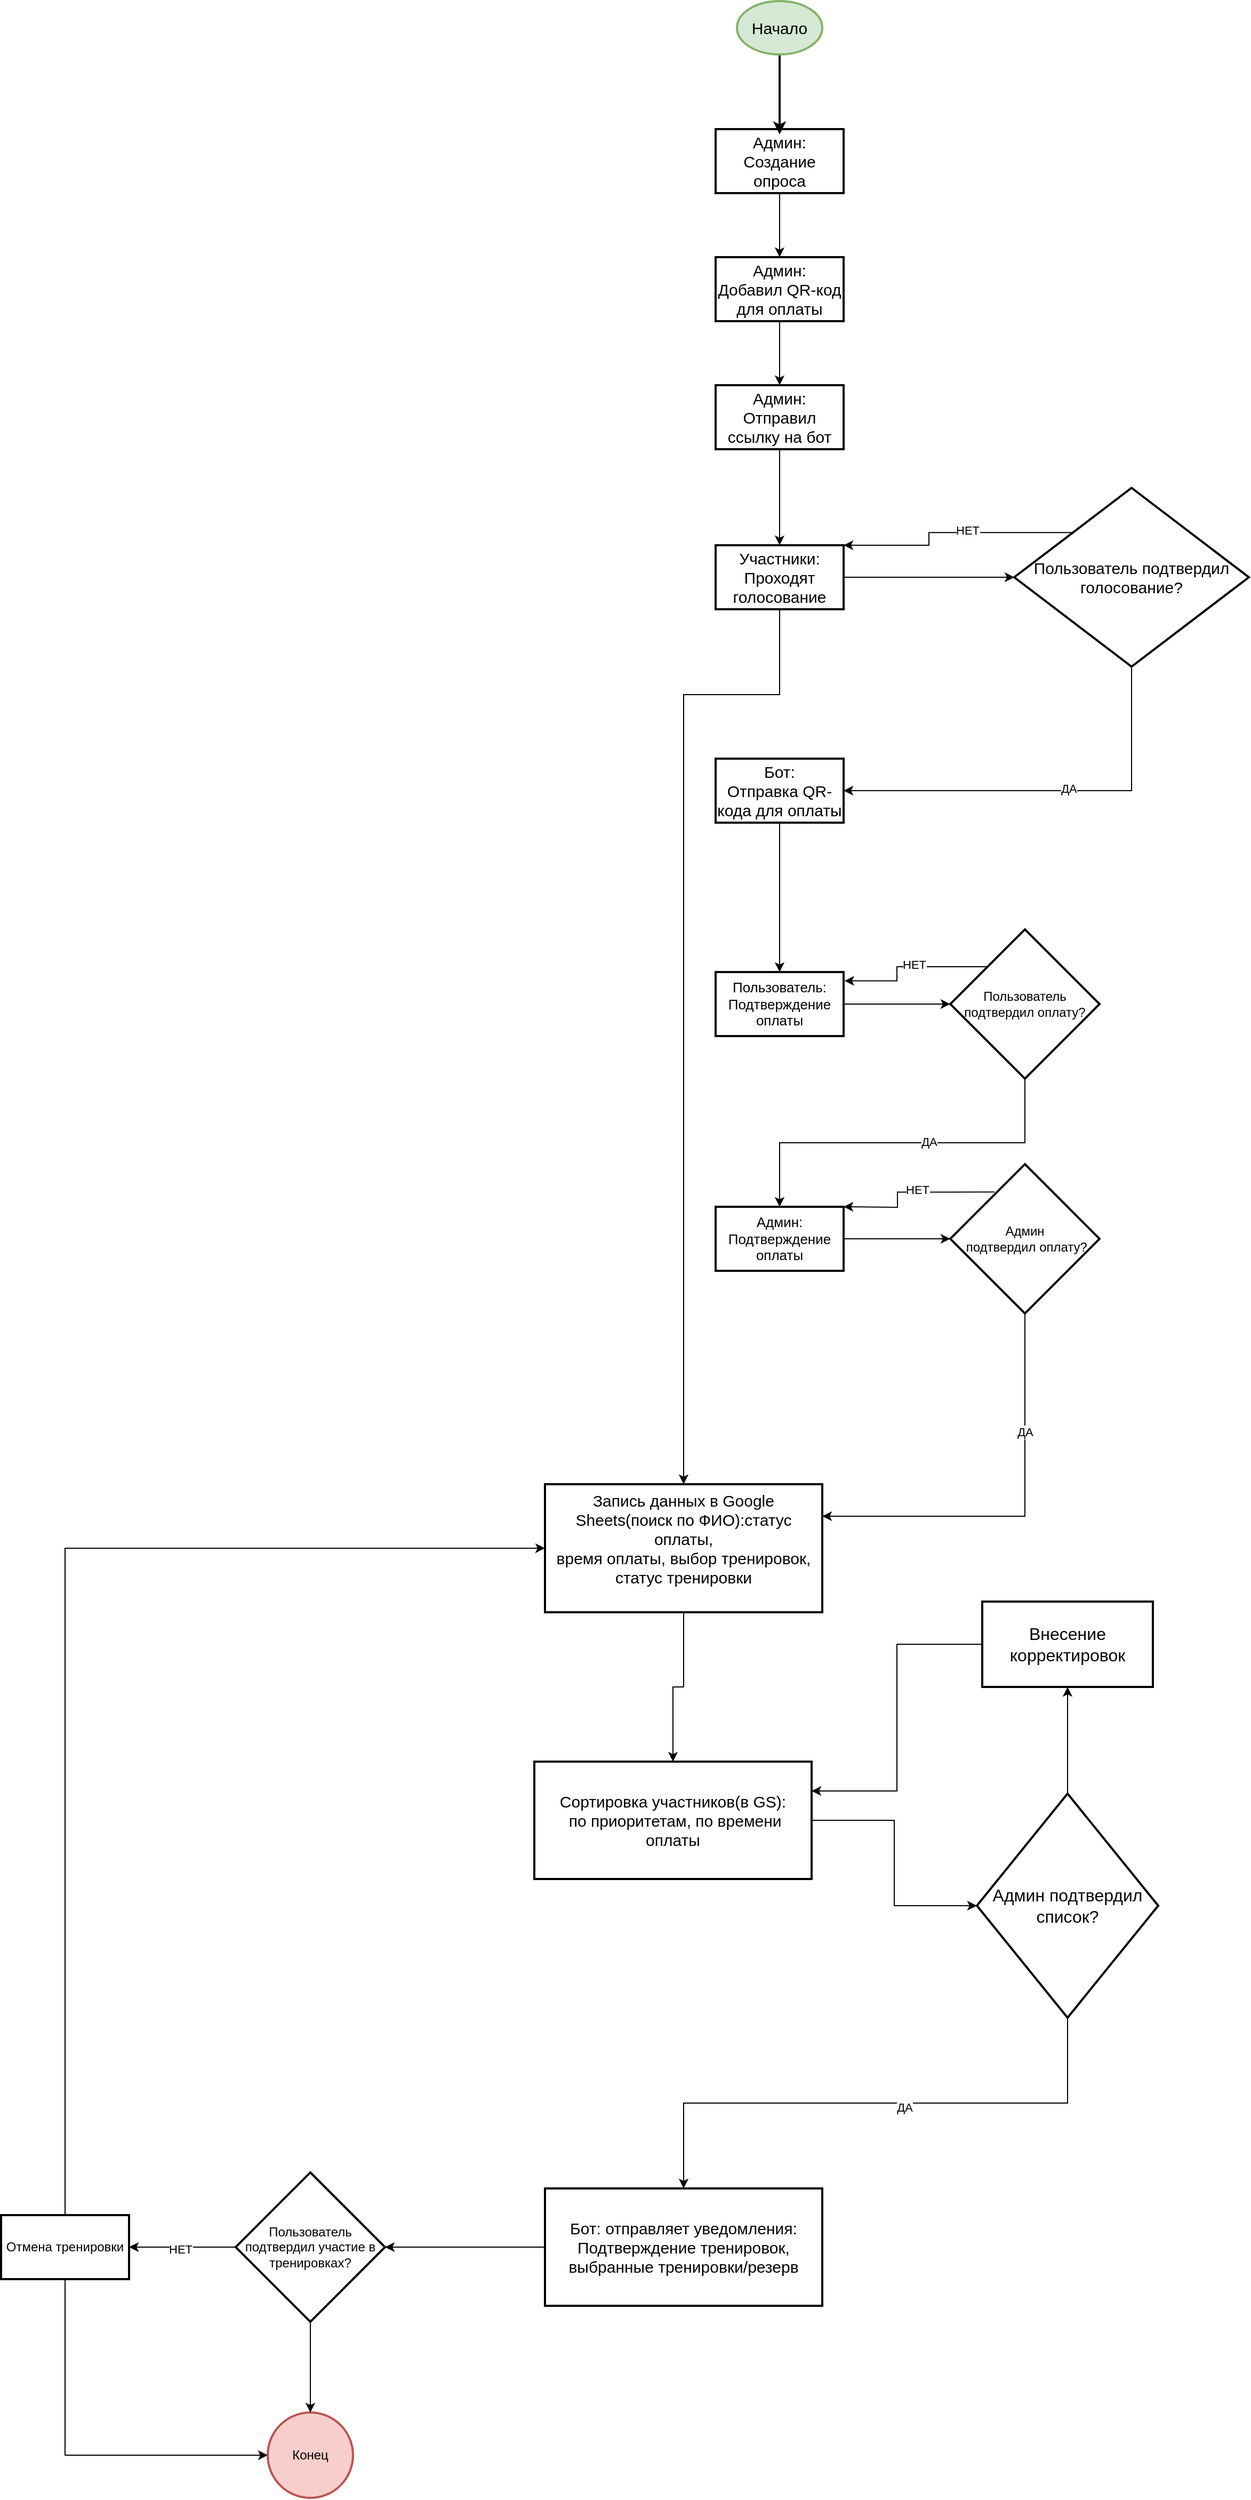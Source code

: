 <mxfile version="26.1.0">
  <diagram name="Страница — 1" id="Jb-5Hu8HWLz_g-Zm4u8E">
    <mxGraphModel dx="2863" dy="1620" grid="1" gridSize="10" guides="1" tooltips="1" connect="1" arrows="1" fold="1" page="1" pageScale="1" pageWidth="4000" pageHeight="4000" math="0" shadow="0">
      <root>
        <mxCell id="0" />
        <mxCell id="1" parent="0" />
        <mxCell id="DNcha9Pwi-bw8J21Od16-2" value="" style="edgeStyle=orthogonalEdgeStyle;rounded=0;orthogonalLoop=1;jettySize=auto;html=1;strokeWidth=2;" edge="1" parent="1" source="6FAnHJaDgQSI7gQvsbUK-12">
          <mxGeometry relative="1" as="geometry">
            <mxPoint x="1040" y="135" as="targetPoint" />
          </mxGeometry>
        </mxCell>
        <mxCell id="6FAnHJaDgQSI7gQvsbUK-12" value="&lt;font style=&quot;font-size: 15px;&quot;&gt;Начало&lt;/font&gt;" style="ellipse;whiteSpace=wrap;html=1;fillColor=#d5e8d4;strokeColor=#82b366;strokeWidth=2;" parent="1" vertex="1">
          <mxGeometry x="1000" y="10" width="80" height="50" as="geometry" />
        </mxCell>
        <mxCell id="DNcha9Pwi-bw8J21Od16-92" value="" style="edgeStyle=orthogonalEdgeStyle;rounded=0;orthogonalLoop=1;jettySize=auto;html=1;" edge="1" parent="1" source="DNcha9Pwi-bw8J21Od16-1" target="DNcha9Pwi-bw8J21Od16-91">
          <mxGeometry relative="1" as="geometry" />
        </mxCell>
        <mxCell id="DNcha9Pwi-bw8J21Od16-1" value="&lt;font style=&quot;font-size: 15px;&quot;&gt;Админ:&lt;/font&gt;&lt;div&gt;&lt;font style=&quot;font-size: 15px;&quot;&gt;Создание опроса&lt;/font&gt;&lt;/div&gt;" style="whiteSpace=wrap;html=1;fillColor=none;strokeColor=#000000;strokeWidth=2;" vertex="1" parent="1">
          <mxGeometry x="980" y="130" width="120" height="60" as="geometry" />
        </mxCell>
        <mxCell id="DNcha9Pwi-bw8J21Od16-89" value="" style="edgeStyle=orthogonalEdgeStyle;rounded=0;orthogonalLoop=1;jettySize=auto;html=1;" edge="1" parent="1" source="DNcha9Pwi-bw8J21Od16-3" target="DNcha9Pwi-bw8J21Od16-88">
          <mxGeometry relative="1" as="geometry" />
        </mxCell>
        <mxCell id="DNcha9Pwi-bw8J21Od16-125" style="edgeStyle=orthogonalEdgeStyle;rounded=0;orthogonalLoop=1;jettySize=auto;html=1;entryX=0.5;entryY=0;entryDx=0;entryDy=0;" edge="1" parent="1" source="DNcha9Pwi-bw8J21Od16-3" target="DNcha9Pwi-bw8J21Od16-13">
          <mxGeometry relative="1" as="geometry">
            <Array as="points">
              <mxPoint x="1040" y="660" />
              <mxPoint x="950" y="660" />
            </Array>
          </mxGeometry>
        </mxCell>
        <mxCell id="DNcha9Pwi-bw8J21Od16-3" value="&lt;font style=&quot;font-size: 15px;&quot;&gt;Участники:&lt;/font&gt;&lt;div&gt;&lt;font style=&quot;font-size: 15px;&quot;&gt;Проходят голосование&lt;/font&gt;&lt;/div&gt;" style="whiteSpace=wrap;html=1;fillColor=none;strokeColor=#000000;strokeWidth=2;" vertex="1" parent="1">
          <mxGeometry x="980" y="520" width="120" height="60" as="geometry" />
        </mxCell>
        <mxCell id="DNcha9Pwi-bw8J21Od16-52" style="edgeStyle=orthogonalEdgeStyle;rounded=0;orthogonalLoop=1;jettySize=auto;html=1;exitX=0.5;exitY=1;exitDx=0;exitDy=0;entryX=0.5;entryY=0;entryDx=0;entryDy=0;" edge="1" parent="1" source="DNcha9Pwi-bw8J21Od16-5" target="DNcha9Pwi-bw8J21Od16-44">
          <mxGeometry relative="1" as="geometry" />
        </mxCell>
        <mxCell id="DNcha9Pwi-bw8J21Od16-5" value="&lt;font style=&quot;font-size: 15px;&quot;&gt;Бот:&lt;/font&gt;&lt;div&gt;&lt;font style=&quot;font-size: 15px;&quot;&gt;Отправка QR-кода для оплаты&lt;/font&gt;&lt;/div&gt;" style="whiteSpace=wrap;html=1;fillColor=none;strokeColor=#000000;strokeWidth=2;" vertex="1" parent="1">
          <mxGeometry x="980" y="720" width="120" height="60" as="geometry" />
        </mxCell>
        <mxCell id="DNcha9Pwi-bw8J21Od16-113" value="" style="edgeStyle=orthogonalEdgeStyle;rounded=0;orthogonalLoop=1;jettySize=auto;html=1;entryX=0;entryY=0.5;entryDx=0;entryDy=0;" edge="1" parent="1" source="DNcha9Pwi-bw8J21Od16-7" target="DNcha9Pwi-bw8J21Od16-114">
          <mxGeometry relative="1" as="geometry">
            <mxPoint x="1180" y="1170" as="targetPoint" />
            <Array as="points" />
          </mxGeometry>
        </mxCell>
        <mxCell id="DNcha9Pwi-bw8J21Od16-7" value="&lt;font style=&quot;font-size: 13px;&quot;&gt;Админ:&lt;/font&gt;&lt;div&gt;&lt;font style=&quot;font-size: 13px;&quot;&gt;Подтверждение оплаты&lt;/font&gt;&lt;/div&gt;" style="whiteSpace=wrap;html=1;fillColor=none;strokeColor=#000000;strokeWidth=2;" vertex="1" parent="1">
          <mxGeometry x="980" y="1140" width="120" height="60" as="geometry" />
        </mxCell>
        <mxCell id="DNcha9Pwi-bw8J21Od16-28" value="" style="edgeStyle=orthogonalEdgeStyle;rounded=0;orthogonalLoop=1;jettySize=auto;html=1;" edge="1" parent="1" source="DNcha9Pwi-bw8J21Od16-13" target="DNcha9Pwi-bw8J21Od16-27">
          <mxGeometry relative="1" as="geometry" />
        </mxCell>
        <mxCell id="DNcha9Pwi-bw8J21Od16-13" value="&lt;span style=&quot;font-size: 15px;&quot;&gt;Запись данных в Google Sheets(поиск по ФИО):статус оплаты,&lt;/span&gt;&lt;div&gt;&lt;span style=&quot;font-size: 15px;&quot;&gt;время оплаты, выбор тренировок, статус тренировки&lt;/span&gt;&lt;/div&gt;&lt;div&gt;&lt;span style=&quot;font-size: 15px;&quot;&gt;&amp;nbsp;&lt;/span&gt;&lt;/div&gt;" style="whiteSpace=wrap;html=1;fillColor=none;strokeColor=#000000;strokeWidth=2;" vertex="1" parent="1">
          <mxGeometry x="820" y="1400" width="260" height="120" as="geometry" />
        </mxCell>
        <mxCell id="DNcha9Pwi-bw8J21Od16-82" value="" style="edgeStyle=orthogonalEdgeStyle;rounded=0;orthogonalLoop=1;jettySize=auto;html=1;" edge="1" parent="1" source="DNcha9Pwi-bw8J21Od16-27" target="DNcha9Pwi-bw8J21Od16-81">
          <mxGeometry relative="1" as="geometry" />
        </mxCell>
        <mxCell id="DNcha9Pwi-bw8J21Od16-27" value="&lt;font style=&quot;font-size: 15px;&quot;&gt;Сортировка участников(в GS):&lt;/font&gt;&lt;div&gt;&lt;font style=&quot;font-size: 15px;&quot;&gt;&amp;nbsp;по приоритетам, по времени оплаты&lt;/font&gt;&lt;/div&gt;" style="whiteSpace=wrap;html=1;fillColor=none;strokeColor=#000000;strokeWidth=2;" vertex="1" parent="1">
          <mxGeometry x="810" y="1660" width="260" height="110" as="geometry" />
        </mxCell>
        <mxCell id="DNcha9Pwi-bw8J21Od16-54" style="edgeStyle=orthogonalEdgeStyle;rounded=0;orthogonalLoop=1;jettySize=auto;html=1;exitX=0.5;exitY=1;exitDx=0;exitDy=0;entryX=0.5;entryY=0;entryDx=0;entryDy=0;" edge="1" parent="1" source="DNcha9Pwi-bw8J21Od16-106" target="DNcha9Pwi-bw8J21Od16-7">
          <mxGeometry relative="1" as="geometry" />
        </mxCell>
        <mxCell id="DNcha9Pwi-bw8J21Od16-55" value="ДА" style="edgeLabel;html=1;align=center;verticalAlign=middle;resizable=0;points=[];" vertex="1" connectable="0" parent="DNcha9Pwi-bw8J21Od16-54">
          <mxGeometry x="-0.143" y="-1" relative="1" as="geometry">
            <mxPoint as="offset" />
          </mxGeometry>
        </mxCell>
        <mxCell id="DNcha9Pwi-bw8J21Od16-107" value="" style="edgeStyle=orthogonalEdgeStyle;rounded=0;orthogonalLoop=1;jettySize=auto;html=1;" edge="1" parent="1" source="DNcha9Pwi-bw8J21Od16-44" target="DNcha9Pwi-bw8J21Od16-106">
          <mxGeometry relative="1" as="geometry" />
        </mxCell>
        <mxCell id="DNcha9Pwi-bw8J21Od16-44" value="&lt;div&gt;&lt;font style=&quot;font-size: 13px;&quot;&gt;Пользователь:&lt;/font&gt;&lt;/div&gt;&lt;div&gt;&lt;font style=&quot;font-size: 13px;&quot;&gt;Подтверждение оплаты&lt;/font&gt;&lt;/div&gt;" style="whiteSpace=wrap;html=1;fillColor=none;strokeColor=#000000;strokeWidth=2;" vertex="1" parent="1">
          <mxGeometry x="980" y="920" width="120" height="60" as="geometry" />
        </mxCell>
        <mxCell id="DNcha9Pwi-bw8J21Od16-129" style="edgeStyle=orthogonalEdgeStyle;rounded=0;orthogonalLoop=1;jettySize=auto;html=1;exitX=0;exitY=0.5;exitDx=0;exitDy=0;entryX=1;entryY=0.5;entryDx=0;entryDy=0;" edge="1" parent="1" source="DNcha9Pwi-bw8J21Od16-65" target="DNcha9Pwi-bw8J21Od16-122">
          <mxGeometry relative="1" as="geometry" />
        </mxCell>
        <mxCell id="DNcha9Pwi-bw8J21Od16-65" value="&lt;span style=&quot;font-size: 15px;&quot;&gt;Бот: отправляет уведомления:&lt;/span&gt;&lt;div&gt;&lt;span style=&quot;font-size: 15px;&quot;&gt;Подтверждение тренировок, выбранные тренировки/резерв&lt;/span&gt;&lt;/div&gt;" style="whiteSpace=wrap;html=1;fillColor=none;strokeColor=#000000;strokeWidth=2;" vertex="1" parent="1">
          <mxGeometry x="820" y="2060" width="260" height="110" as="geometry" />
        </mxCell>
        <mxCell id="DNcha9Pwi-bw8J21Od16-73" value="Конец" style="ellipse;whiteSpace=wrap;html=1;fillColor=#f8cecc;strokeColor=#b85450;strokeWidth=2;" vertex="1" parent="1">
          <mxGeometry x="560" y="2270" width="80" height="80" as="geometry" />
        </mxCell>
        <mxCell id="DNcha9Pwi-bw8J21Od16-83" style="edgeStyle=orthogonalEdgeStyle;rounded=0;orthogonalLoop=1;jettySize=auto;html=1;exitX=0.5;exitY=1;exitDx=0;exitDy=0;entryX=0.5;entryY=0;entryDx=0;entryDy=0;" edge="1" parent="1" source="DNcha9Pwi-bw8J21Od16-81" target="DNcha9Pwi-bw8J21Od16-65">
          <mxGeometry relative="1" as="geometry" />
        </mxCell>
        <mxCell id="DNcha9Pwi-bw8J21Od16-84" value="ДА" style="edgeLabel;html=1;align=center;verticalAlign=middle;resizable=0;points=[];" vertex="1" connectable="0" parent="DNcha9Pwi-bw8J21Od16-83">
          <mxGeometry x="-0.104" y="4" relative="1" as="geometry">
            <mxPoint as="offset" />
          </mxGeometry>
        </mxCell>
        <mxCell id="DNcha9Pwi-bw8J21Od16-86" value="" style="edgeStyle=orthogonalEdgeStyle;rounded=0;orthogonalLoop=1;jettySize=auto;html=1;" edge="1" parent="1" source="DNcha9Pwi-bw8J21Od16-81" target="DNcha9Pwi-bw8J21Od16-85">
          <mxGeometry relative="1" as="geometry" />
        </mxCell>
        <mxCell id="DNcha9Pwi-bw8J21Od16-81" value="&lt;font style=&quot;font-size: 16px;&quot;&gt;Админ подтвердил список?&lt;/font&gt;" style="rhombus;whiteSpace=wrap;html=1;fillColor=none;strokeColor=#000000;strokeWidth=2;" vertex="1" parent="1">
          <mxGeometry x="1225" y="1690" width="170" height="210" as="geometry" />
        </mxCell>
        <mxCell id="DNcha9Pwi-bw8J21Od16-87" style="edgeStyle=orthogonalEdgeStyle;rounded=0;orthogonalLoop=1;jettySize=auto;html=1;entryX=1;entryY=0.25;entryDx=0;entryDy=0;" edge="1" parent="1" source="DNcha9Pwi-bw8J21Od16-85" target="DNcha9Pwi-bw8J21Od16-27">
          <mxGeometry relative="1" as="geometry" />
        </mxCell>
        <mxCell id="DNcha9Pwi-bw8J21Od16-85" value="&lt;font style=&quot;font-size: 16px;&quot;&gt;Внесение корректировок&lt;/font&gt;" style="whiteSpace=wrap;html=1;fillColor=none;strokeColor=#000000;strokeWidth=2;" vertex="1" parent="1">
          <mxGeometry x="1230" y="1510" width="160" height="80" as="geometry" />
        </mxCell>
        <mxCell id="DNcha9Pwi-bw8J21Od16-102" style="edgeStyle=orthogonalEdgeStyle;rounded=0;orthogonalLoop=1;jettySize=auto;html=1;exitX=0.5;exitY=1;exitDx=0;exitDy=0;entryX=1;entryY=0.5;entryDx=0;entryDy=0;" edge="1" parent="1" source="DNcha9Pwi-bw8J21Od16-88" target="DNcha9Pwi-bw8J21Od16-5">
          <mxGeometry relative="1" as="geometry" />
        </mxCell>
        <mxCell id="DNcha9Pwi-bw8J21Od16-103" value="ДА" style="edgeLabel;html=1;align=center;verticalAlign=middle;resizable=0;points=[];" vertex="1" connectable="0" parent="DNcha9Pwi-bw8J21Od16-102">
          <mxGeometry x="-0.09" y="-2" relative="1" as="geometry">
            <mxPoint as="offset" />
          </mxGeometry>
        </mxCell>
        <mxCell id="DNcha9Pwi-bw8J21Od16-88" value="&lt;font style=&quot;font-size: 15px;&quot;&gt;Пользователь подтвердил голосование?&lt;/font&gt;" style="rhombus;whiteSpace=wrap;html=1;fillColor=none;strokeColor=#000000;strokeWidth=2;" vertex="1" parent="1">
          <mxGeometry x="1260" y="466.25" width="220" height="167.5" as="geometry" />
        </mxCell>
        <mxCell id="DNcha9Pwi-bw8J21Od16-95" value="" style="edgeStyle=orthogonalEdgeStyle;rounded=0;orthogonalLoop=1;jettySize=auto;html=1;" edge="1" parent="1" source="DNcha9Pwi-bw8J21Od16-91" target="DNcha9Pwi-bw8J21Od16-94">
          <mxGeometry relative="1" as="geometry" />
        </mxCell>
        <mxCell id="DNcha9Pwi-bw8J21Od16-91" value="&lt;font style=&quot;font-size: 15px;&quot;&gt;Админ:&lt;/font&gt;&lt;div&gt;&lt;font style=&quot;font-size: 15px;&quot;&gt;Добавил QR-код для оплаты&lt;/font&gt;&lt;/div&gt;" style="whiteSpace=wrap;html=1;fillColor=none;strokeColor=#000000;strokeWidth=2;" vertex="1" parent="1">
          <mxGeometry x="980" y="250" width="120" height="60" as="geometry" />
        </mxCell>
        <mxCell id="DNcha9Pwi-bw8J21Od16-101" style="edgeStyle=orthogonalEdgeStyle;rounded=0;orthogonalLoop=1;jettySize=auto;html=1;exitX=0.5;exitY=1;exitDx=0;exitDy=0;entryX=0.5;entryY=0;entryDx=0;entryDy=0;" edge="1" parent="1" source="DNcha9Pwi-bw8J21Od16-94" target="DNcha9Pwi-bw8J21Od16-3">
          <mxGeometry relative="1" as="geometry" />
        </mxCell>
        <mxCell id="DNcha9Pwi-bw8J21Od16-94" value="&lt;font style=&quot;font-size: 15px;&quot;&gt;Админ:&lt;/font&gt;&lt;div&gt;&lt;font style=&quot;font-size: 15px;&quot;&gt;Отправил ссылку на бот&lt;/font&gt;&lt;/div&gt;" style="whiteSpace=wrap;html=1;fillColor=none;strokeColor=#000000;strokeWidth=2;" vertex="1" parent="1">
          <mxGeometry x="980" y="370" width="120" height="60" as="geometry" />
        </mxCell>
        <mxCell id="DNcha9Pwi-bw8J21Od16-104" style="edgeStyle=orthogonalEdgeStyle;rounded=0;orthogonalLoop=1;jettySize=auto;html=1;exitX=0;exitY=0;exitDx=0;exitDy=0;entryX=1;entryY=0;entryDx=0;entryDy=0;" edge="1" parent="1" source="DNcha9Pwi-bw8J21Od16-88" target="DNcha9Pwi-bw8J21Od16-3">
          <mxGeometry relative="1" as="geometry">
            <mxPoint x="1090" y="527" as="targetPoint" />
            <Array as="points">
              <mxPoint x="1180" y="508" />
              <mxPoint x="1180" y="520" />
            </Array>
          </mxGeometry>
        </mxCell>
        <mxCell id="DNcha9Pwi-bw8J21Od16-105" value="НЕТ" style="edgeLabel;html=1;align=center;verticalAlign=middle;resizable=0;points=[];" vertex="1" connectable="0" parent="DNcha9Pwi-bw8J21Od16-104">
          <mxGeometry x="-0.125" y="-2" relative="1" as="geometry">
            <mxPoint as="offset" />
          </mxGeometry>
        </mxCell>
        <mxCell id="DNcha9Pwi-bw8J21Od16-106" value="Пользователь подтвердил оплату?" style="rhombus;whiteSpace=wrap;html=1;fillColor=none;strokeColor=#000000;strokeWidth=2;" vertex="1" parent="1">
          <mxGeometry x="1200" y="880" width="140" height="140" as="geometry" />
        </mxCell>
        <mxCell id="DNcha9Pwi-bw8J21Od16-108" style="edgeStyle=orthogonalEdgeStyle;rounded=0;orthogonalLoop=1;jettySize=auto;html=1;exitX=0;exitY=0;exitDx=0;exitDy=0;entryX=1.007;entryY=0.138;entryDx=0;entryDy=0;entryPerimeter=0;" edge="1" parent="1" source="DNcha9Pwi-bw8J21Od16-106" target="DNcha9Pwi-bw8J21Od16-44">
          <mxGeometry relative="1" as="geometry" />
        </mxCell>
        <mxCell id="DNcha9Pwi-bw8J21Od16-109" value="НЕТ" style="edgeLabel;html=1;align=center;verticalAlign=middle;resizable=0;points=[];" vertex="1" connectable="0" parent="DNcha9Pwi-bw8J21Od16-108">
          <mxGeometry x="-0.062" y="-2" relative="1" as="geometry">
            <mxPoint as="offset" />
          </mxGeometry>
        </mxCell>
        <mxCell id="DNcha9Pwi-bw8J21Od16-118" style="edgeStyle=orthogonalEdgeStyle;rounded=0;orthogonalLoop=1;jettySize=auto;html=1;exitX=0.5;exitY=1;exitDx=0;exitDy=0;entryX=1;entryY=0.25;entryDx=0;entryDy=0;" edge="1" parent="1" source="DNcha9Pwi-bw8J21Od16-114" target="DNcha9Pwi-bw8J21Od16-13">
          <mxGeometry relative="1" as="geometry" />
        </mxCell>
        <mxCell id="DNcha9Pwi-bw8J21Od16-119" value="ДА" style="edgeLabel;html=1;align=center;verticalAlign=middle;resizable=0;points=[];" vertex="1" connectable="0" parent="DNcha9Pwi-bw8J21Od16-118">
          <mxGeometry x="-0.416" relative="1" as="geometry">
            <mxPoint as="offset" />
          </mxGeometry>
        </mxCell>
        <mxCell id="DNcha9Pwi-bw8J21Od16-114" value="Админ&lt;div&gt;&amp;nbsp;подтвердил оплату?&lt;/div&gt;" style="rhombus;whiteSpace=wrap;html=1;fillColor=none;strokeColor=#000000;strokeWidth=2;" vertex="1" parent="1">
          <mxGeometry x="1200" y="1100" width="140" height="140" as="geometry" />
        </mxCell>
        <mxCell id="DNcha9Pwi-bw8J21Od16-115" style="edgeStyle=orthogonalEdgeStyle;rounded=0;orthogonalLoop=1;jettySize=auto;html=1;exitX=0.296;exitY=0.187;exitDx=0;exitDy=0;entryX=1.007;entryY=0.138;entryDx=0;entryDy=0;entryPerimeter=0;exitPerimeter=0;" edge="1" parent="1" source="DNcha9Pwi-bw8J21Od16-114">
          <mxGeometry relative="1" as="geometry">
            <mxPoint x="1234" y="1126.95" as="sourcePoint" />
            <mxPoint x="1100" y="1139.95" as="targetPoint" />
          </mxGeometry>
        </mxCell>
        <mxCell id="DNcha9Pwi-bw8J21Od16-116" value="НЕТ" style="edgeLabel;html=1;align=center;verticalAlign=middle;resizable=0;points=[];" vertex="1" connectable="0" parent="DNcha9Pwi-bw8J21Od16-115">
          <mxGeometry x="-0.062" y="-2" relative="1" as="geometry">
            <mxPoint as="offset" />
          </mxGeometry>
        </mxCell>
        <mxCell id="DNcha9Pwi-bw8J21Od16-130" style="edgeStyle=orthogonalEdgeStyle;rounded=0;orthogonalLoop=1;jettySize=auto;html=1;exitX=0;exitY=0.5;exitDx=0;exitDy=0;entryX=1;entryY=0.5;entryDx=0;entryDy=0;" edge="1" parent="1" source="DNcha9Pwi-bw8J21Od16-122" target="DNcha9Pwi-bw8J21Od16-126">
          <mxGeometry relative="1" as="geometry" />
        </mxCell>
        <mxCell id="DNcha9Pwi-bw8J21Od16-131" value="НЕТ" style="edgeLabel;html=1;align=center;verticalAlign=middle;resizable=0;points=[];" vertex="1" connectable="0" parent="DNcha9Pwi-bw8J21Od16-130">
          <mxGeometry x="0.035" y="2" relative="1" as="geometry">
            <mxPoint x="-1" as="offset" />
          </mxGeometry>
        </mxCell>
        <mxCell id="DNcha9Pwi-bw8J21Od16-133" style="edgeStyle=orthogonalEdgeStyle;rounded=0;orthogonalLoop=1;jettySize=auto;html=1;entryX=0.5;entryY=0;entryDx=0;entryDy=0;" edge="1" parent="1" source="DNcha9Pwi-bw8J21Od16-122" target="DNcha9Pwi-bw8J21Od16-73">
          <mxGeometry relative="1" as="geometry">
            <mxPoint x="590" y="2430" as="targetPoint" />
            <Array as="points" />
          </mxGeometry>
        </mxCell>
        <mxCell id="DNcha9Pwi-bw8J21Od16-122" value="Пользователь подтвердил участие в тренировках?" style="rhombus;whiteSpace=wrap;html=1;fillColor=none;strokeColor=#000000;strokeWidth=2;" vertex="1" parent="1">
          <mxGeometry x="530" y="2045" width="140" height="140" as="geometry" />
        </mxCell>
        <mxCell id="DNcha9Pwi-bw8J21Od16-132" style="edgeStyle=orthogonalEdgeStyle;rounded=0;orthogonalLoop=1;jettySize=auto;html=1;exitX=0.5;exitY=0;exitDx=0;exitDy=0;entryX=0;entryY=0.5;entryDx=0;entryDy=0;" edge="1" parent="1" source="DNcha9Pwi-bw8J21Od16-126" target="DNcha9Pwi-bw8J21Od16-13">
          <mxGeometry relative="1" as="geometry" />
        </mxCell>
        <mxCell id="DNcha9Pwi-bw8J21Od16-134" style="edgeStyle=orthogonalEdgeStyle;rounded=0;orthogonalLoop=1;jettySize=auto;html=1;entryX=0;entryY=0.5;entryDx=0;entryDy=0;" edge="1" parent="1" source="DNcha9Pwi-bw8J21Od16-126" target="DNcha9Pwi-bw8J21Od16-73">
          <mxGeometry relative="1" as="geometry">
            <mxPoint x="370" y="2340" as="targetPoint" />
            <Array as="points">
              <mxPoint x="370" y="2310" />
            </Array>
          </mxGeometry>
        </mxCell>
        <mxCell id="DNcha9Pwi-bw8J21Od16-126" value="Отмена тренировки" style="whiteSpace=wrap;html=1;fillColor=none;strokeColor=#000000;strokeWidth=2;" vertex="1" parent="1">
          <mxGeometry x="310" y="2085" width="120" height="60" as="geometry" />
        </mxCell>
      </root>
    </mxGraphModel>
  </diagram>
</mxfile>
